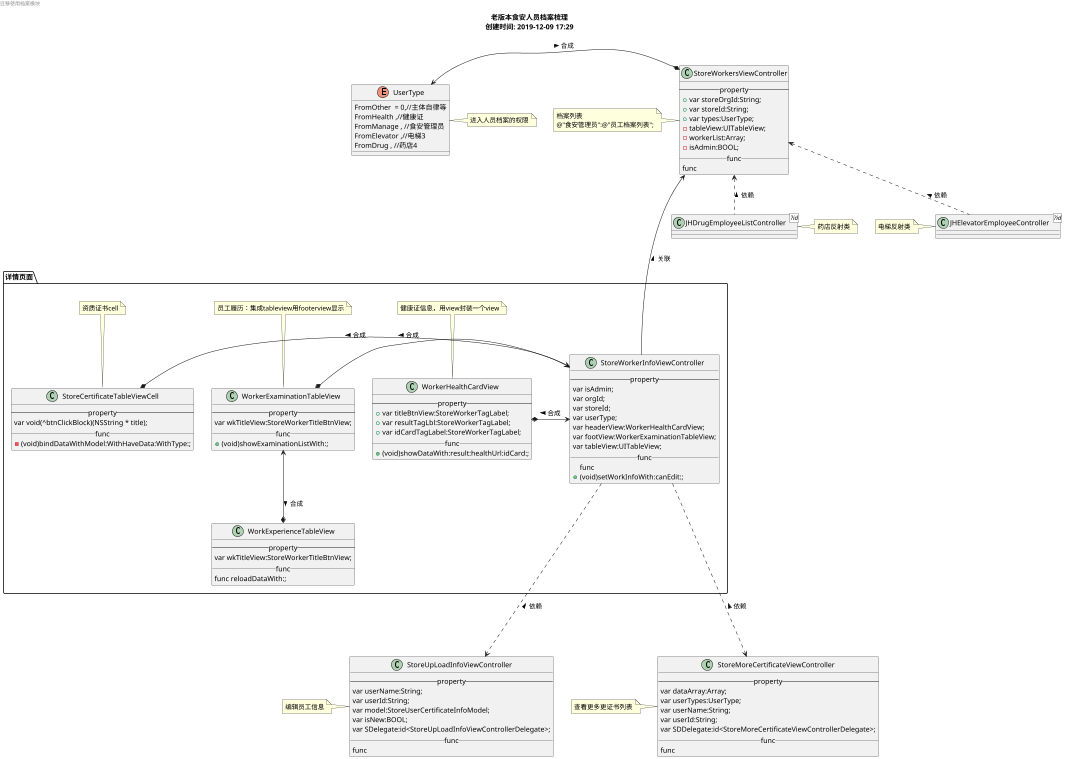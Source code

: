 @startuml
scale 0.5
page 1x1
title
    老版本食安人员档案梳理
    创建时间: 2019-12-09 17:29
    endtitle
    left header
        迁移使用档案模块
    endheader

    enum "UserType" as usertype {
        FromOther  = 0,//主体自律等
        FromHealth ,//健康证
        FromManage , //食安管理员
        FromElevator ,//电梯3
        FromDrug , //药店4
    }

    class "JHDrugEmployeeListController" as druglistvc <?id> {
    }

    class "JHElevatorEmployeeController" as elevatorlistvc <?id> {
    }


    class "StoreWorkersViewController" as workervc {
        -- property --
        + var storeOrgId:String;
        + var storeId:String;
        + var types:UserType;
        - tableView:UITableView;
        - workerList:Array;
        - isAdmin:BOOL;
        __func__
        func
    }

    'package，node，folder，frame，cloud，database'
    folder "详情页面" as detailpkg{
        class "StoreWorkerInfoViewController" as infovc {
            -- property --
            var isAdmin;
            var orgId;
            var storeId;
            var userType;
            var headerView:WorkerHealthCardView;
            var footView:WorkerExaminationTableView;
            var tableView:UITableView;
            __func__
            func
            +(void)setWorkInfoWith:canEdit:;
        }
        class "WorkerHealthCardView" as headerview {
            -- property --
            + var titleBtnView:StoreWorkerTagLabel;
            + var resultTagLbl:StoreWorkerTagLabel;
            + var idCardTagLabel:StoreWorkerTagLabel;
            __func__
            +(void)showDataWith:result:healthUrl:idCard:;
        }

        class "WorkerExaminationTableView" as footerview {
            -- property --
            var wkTitleView:StoreWorkerTitleBtnView;
            __func__
            +(void)showExaminationListWith:;
        }

        class "WorkExperienceTableView" as careerview {
            -- property --
            var wkTitleView:StoreWorkerTitleBtnView;
            __func__
            func reloadDataWith:;
        }
        class "StoreCertificateTableViewCell" as cercellview {
            -- property --
            var void(^btnClickBlock)(NSString * title);
            __func__
            - (void)bindDataWithModel:WithHaveData:WithType:;
        }

        note top of headerview
            健康证信息，用view封装一个view
        end note
        note top of footerview
            员工履历：集成tableview用footerview显示
        end note

        note top of cercellview
            资质证书cell
        end note

        headerview *--left-> infovc:合成 <
        cercellview *-right-> infovc:合成 <
        footerview *-left-> infovc:合成 <
        careerview *-up-> footerview:合成 <

    }

    class "StoreUpLoadInfoViewController" as infoeditvc {
        -- property --
        var userName:String;
        var userId:String;
        var model:StoreUserCertificateInfoModel;
        var isNew:BOOL;
        var SDelegate:id<StoreUpLoadInfoViewControllerDelegate>;
        __func__
        func
    }
    class "StoreMoreCertificateViewController" as morecervc {
        -- property --
        var dataArray:Array;
        var userTypes:UserType;
        var userName:String;
        var userId:String;
        var SDDelegate:id<StoreMoreCertificateViewControllerDelegate>;
        __func__
        func
    }



    note right of usertype
        进入人员档案的权限
    end note

    note left of infoeditvc
        编辑员工信息
    end note
    note left of workervc
        档案列表
        @"食安管理员":@"员工档案列表";
    end note

    note left of morecervc
        查看更多更证书列表
    end note

    note right of druglistvc
        药店反射类
    end note
    note left of elevatorlistvc
        电梯反射类
    end note


    workervc <.down. druglistvc:依赖 <
    workervc <.down. elevatorlistvc:依赖 <
    '关系
    usertype <-right-* workervc:合成 >
    workervc <---- infovc:关联 <

    infovc ...down.> infoeditvc:依赖 <
    infovc ...down.> morecervc:依赖 <


    @enduml
